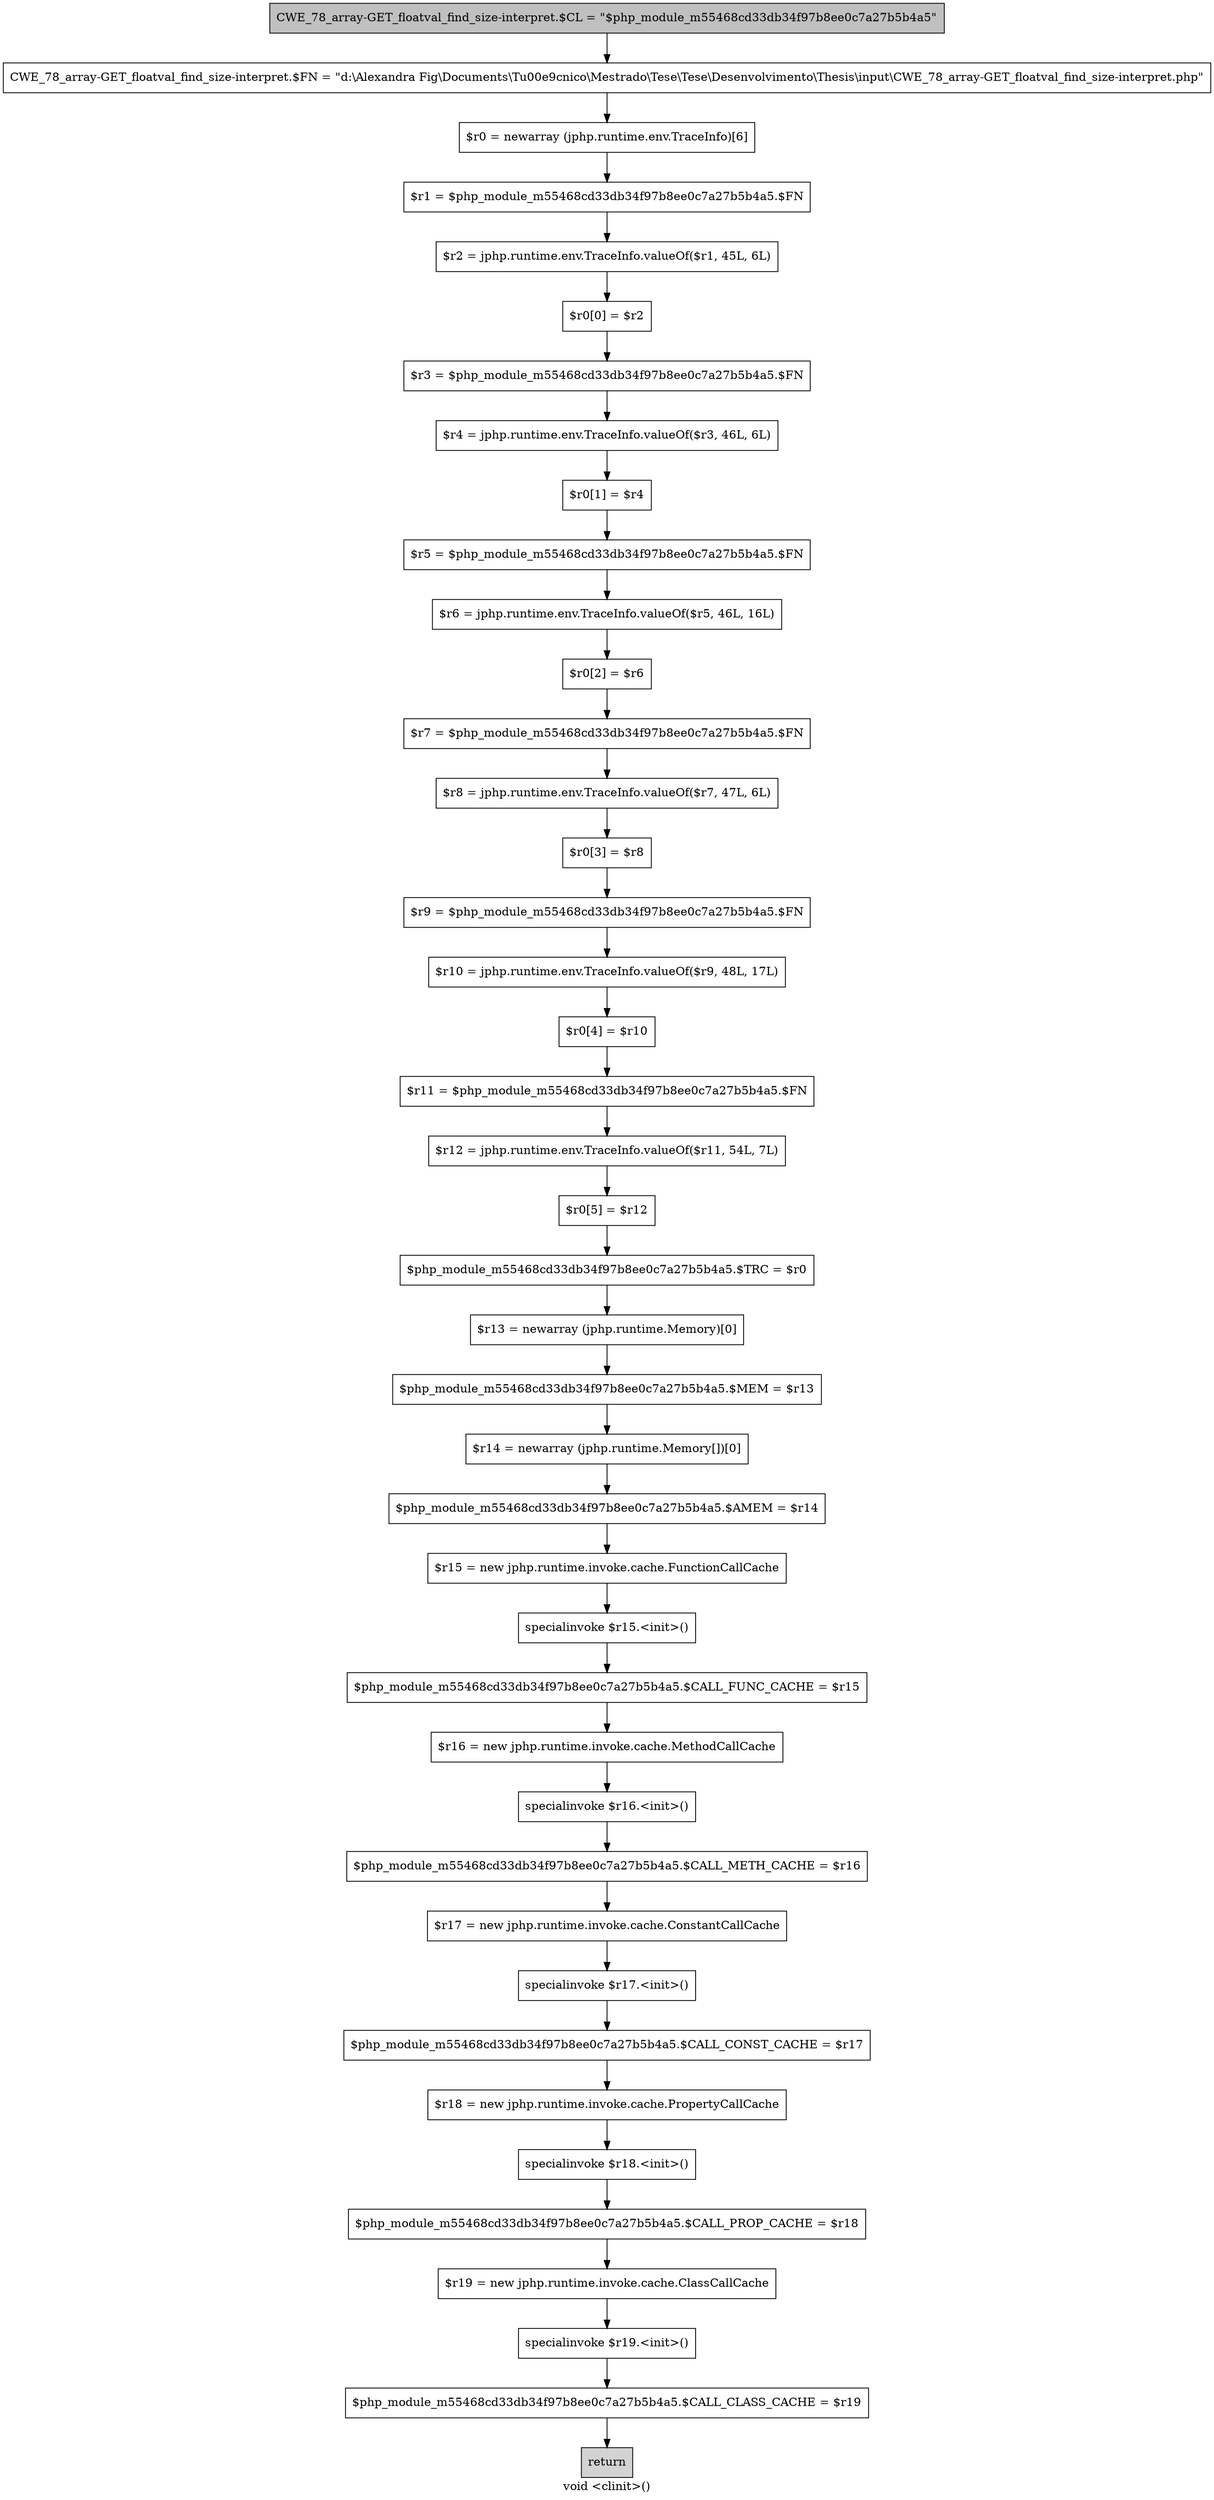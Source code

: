 digraph "void <clinit>()" {
    label="void <clinit>()";
    node [shape=box];
    "0" [style=filled,fillcolor=gray,label="CWE_78_array-GET_floatval_find_size-interpret.$CL = \"$php_module_m55468cd33db34f97b8ee0c7a27b5b4a5\"",];
    "1" [label="CWE_78_array-GET_floatval_find_size-interpret.$FN = \"d:\\Alexandra Fig\\Documents\\T\u00e9cnico\\Mestrado\\Tese\\Tese\\Desenvolvimento\\Thesis\\input\\CWE_78_array-GET_floatval_find_size-interpret.php\"",];
    "0"->"1";
    "2" [label="$r0 = newarray (jphp.runtime.env.TraceInfo)[6]",];
    "1"->"2";
    "3" [label="$r1 = $php_module_m55468cd33db34f97b8ee0c7a27b5b4a5.$FN",];
    "2"->"3";
    "4" [label="$r2 = jphp.runtime.env.TraceInfo.valueOf($r1, 45L, 6L)",];
    "3"->"4";
    "5" [label="$r0[0] = $r2",];
    "4"->"5";
    "6" [label="$r3 = $php_module_m55468cd33db34f97b8ee0c7a27b5b4a5.$FN",];
    "5"->"6";
    "7" [label="$r4 = jphp.runtime.env.TraceInfo.valueOf($r3, 46L, 6L)",];
    "6"->"7";
    "8" [label="$r0[1] = $r4",];
    "7"->"8";
    "9" [label="$r5 = $php_module_m55468cd33db34f97b8ee0c7a27b5b4a5.$FN",];
    "8"->"9";
    "10" [label="$r6 = jphp.runtime.env.TraceInfo.valueOf($r5, 46L, 16L)",];
    "9"->"10";
    "11" [label="$r0[2] = $r6",];
    "10"->"11";
    "12" [label="$r7 = $php_module_m55468cd33db34f97b8ee0c7a27b5b4a5.$FN",];
    "11"->"12";
    "13" [label="$r8 = jphp.runtime.env.TraceInfo.valueOf($r7, 47L, 6L)",];
    "12"->"13";
    "14" [label="$r0[3] = $r8",];
    "13"->"14";
    "15" [label="$r9 = $php_module_m55468cd33db34f97b8ee0c7a27b5b4a5.$FN",];
    "14"->"15";
    "16" [label="$r10 = jphp.runtime.env.TraceInfo.valueOf($r9, 48L, 17L)",];
    "15"->"16";
    "17" [label="$r0[4] = $r10",];
    "16"->"17";
    "18" [label="$r11 = $php_module_m55468cd33db34f97b8ee0c7a27b5b4a5.$FN",];
    "17"->"18";
    "19" [label="$r12 = jphp.runtime.env.TraceInfo.valueOf($r11, 54L, 7L)",];
    "18"->"19";
    "20" [label="$r0[5] = $r12",];
    "19"->"20";
    "21" [label="$php_module_m55468cd33db34f97b8ee0c7a27b5b4a5.$TRC = $r0",];
    "20"->"21";
    "22" [label="$r13 = newarray (jphp.runtime.Memory)[0]",];
    "21"->"22";
    "23" [label="$php_module_m55468cd33db34f97b8ee0c7a27b5b4a5.$MEM = $r13",];
    "22"->"23";
    "24" [label="$r14 = newarray (jphp.runtime.Memory[])[0]",];
    "23"->"24";
    "25" [label="$php_module_m55468cd33db34f97b8ee0c7a27b5b4a5.$AMEM = $r14",];
    "24"->"25";
    "26" [label="$r15 = new jphp.runtime.invoke.cache.FunctionCallCache",];
    "25"->"26";
    "27" [label="specialinvoke $r15.<init>()",];
    "26"->"27";
    "28" [label="$php_module_m55468cd33db34f97b8ee0c7a27b5b4a5.$CALL_FUNC_CACHE = $r15",];
    "27"->"28";
    "29" [label="$r16 = new jphp.runtime.invoke.cache.MethodCallCache",];
    "28"->"29";
    "30" [label="specialinvoke $r16.<init>()",];
    "29"->"30";
    "31" [label="$php_module_m55468cd33db34f97b8ee0c7a27b5b4a5.$CALL_METH_CACHE = $r16",];
    "30"->"31";
    "32" [label="$r17 = new jphp.runtime.invoke.cache.ConstantCallCache",];
    "31"->"32";
    "33" [label="specialinvoke $r17.<init>()",];
    "32"->"33";
    "34" [label="$php_module_m55468cd33db34f97b8ee0c7a27b5b4a5.$CALL_CONST_CACHE = $r17",];
    "33"->"34";
    "35" [label="$r18 = new jphp.runtime.invoke.cache.PropertyCallCache",];
    "34"->"35";
    "36" [label="specialinvoke $r18.<init>()",];
    "35"->"36";
    "37" [label="$php_module_m55468cd33db34f97b8ee0c7a27b5b4a5.$CALL_PROP_CACHE = $r18",];
    "36"->"37";
    "38" [label="$r19 = new jphp.runtime.invoke.cache.ClassCallCache",];
    "37"->"38";
    "39" [label="specialinvoke $r19.<init>()",];
    "38"->"39";
    "40" [label="$php_module_m55468cd33db34f97b8ee0c7a27b5b4a5.$CALL_CLASS_CACHE = $r19",];
    "39"->"40";
    "41" [style=filled,fillcolor=lightgray,label="return",];
    "40"->"41";
}
